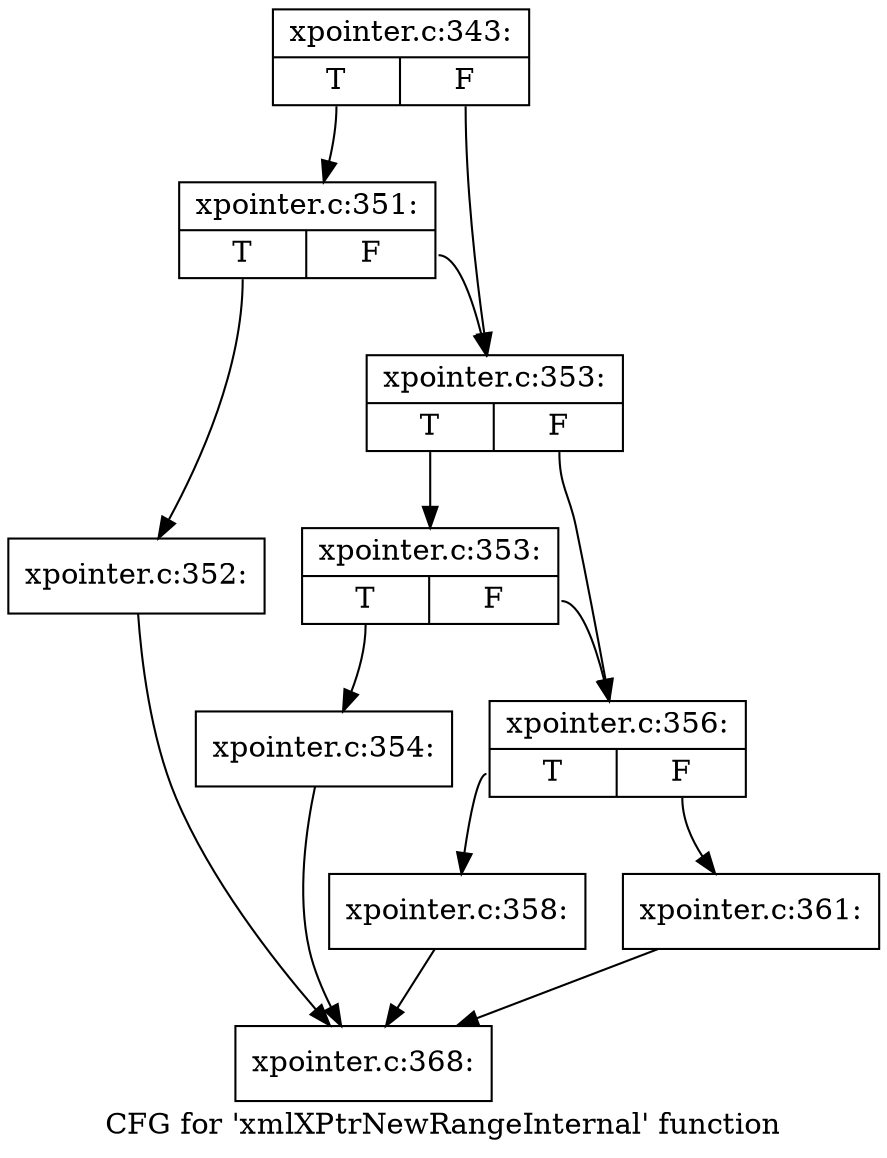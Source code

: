 digraph "CFG for 'xmlXPtrNewRangeInternal' function" {
	label="CFG for 'xmlXPtrNewRangeInternal' function";

	Node0x55f69051f170 [shape=record,label="{xpointer.c:343:|{<s0>T|<s1>F}}"];
	Node0x55f69051f170:s0 -> Node0x55f690520450;
	Node0x55f69051f170:s1 -> Node0x55f690520400;
	Node0x55f690520450 [shape=record,label="{xpointer.c:351:|{<s0>T|<s1>F}}"];
	Node0x55f690520450:s0 -> Node0x55f6905203b0;
	Node0x55f690520450:s1 -> Node0x55f690520400;
	Node0x55f6905203b0 [shape=record,label="{xpointer.c:352:}"];
	Node0x55f6905203b0 -> Node0x55f69051f1c0;
	Node0x55f690520400 [shape=record,label="{xpointer.c:353:|{<s0>T|<s1>F}}"];
	Node0x55f690520400:s0 -> Node0x55f690520c40;
	Node0x55f690520400:s1 -> Node0x55f690520bf0;
	Node0x55f690520c40 [shape=record,label="{xpointer.c:353:|{<s0>T|<s1>F}}"];
	Node0x55f690520c40:s0 -> Node0x55f690520ba0;
	Node0x55f690520c40:s1 -> Node0x55f690520bf0;
	Node0x55f690520ba0 [shape=record,label="{xpointer.c:354:}"];
	Node0x55f690520ba0 -> Node0x55f69051f1c0;
	Node0x55f690520bf0 [shape=record,label="{xpointer.c:356:|{<s0>T|<s1>F}}"];
	Node0x55f690520bf0:s0 -> Node0x55f690521650;
	Node0x55f690520bf0:s1 -> Node0x55f6905216a0;
	Node0x55f690521650 [shape=record,label="{xpointer.c:358:}"];
	Node0x55f690521650 -> Node0x55f69051f1c0;
	Node0x55f6905216a0 [shape=record,label="{xpointer.c:361:}"];
	Node0x55f6905216a0 -> Node0x55f69051f1c0;
	Node0x55f69051f1c0 [shape=record,label="{xpointer.c:368:}"];
}
